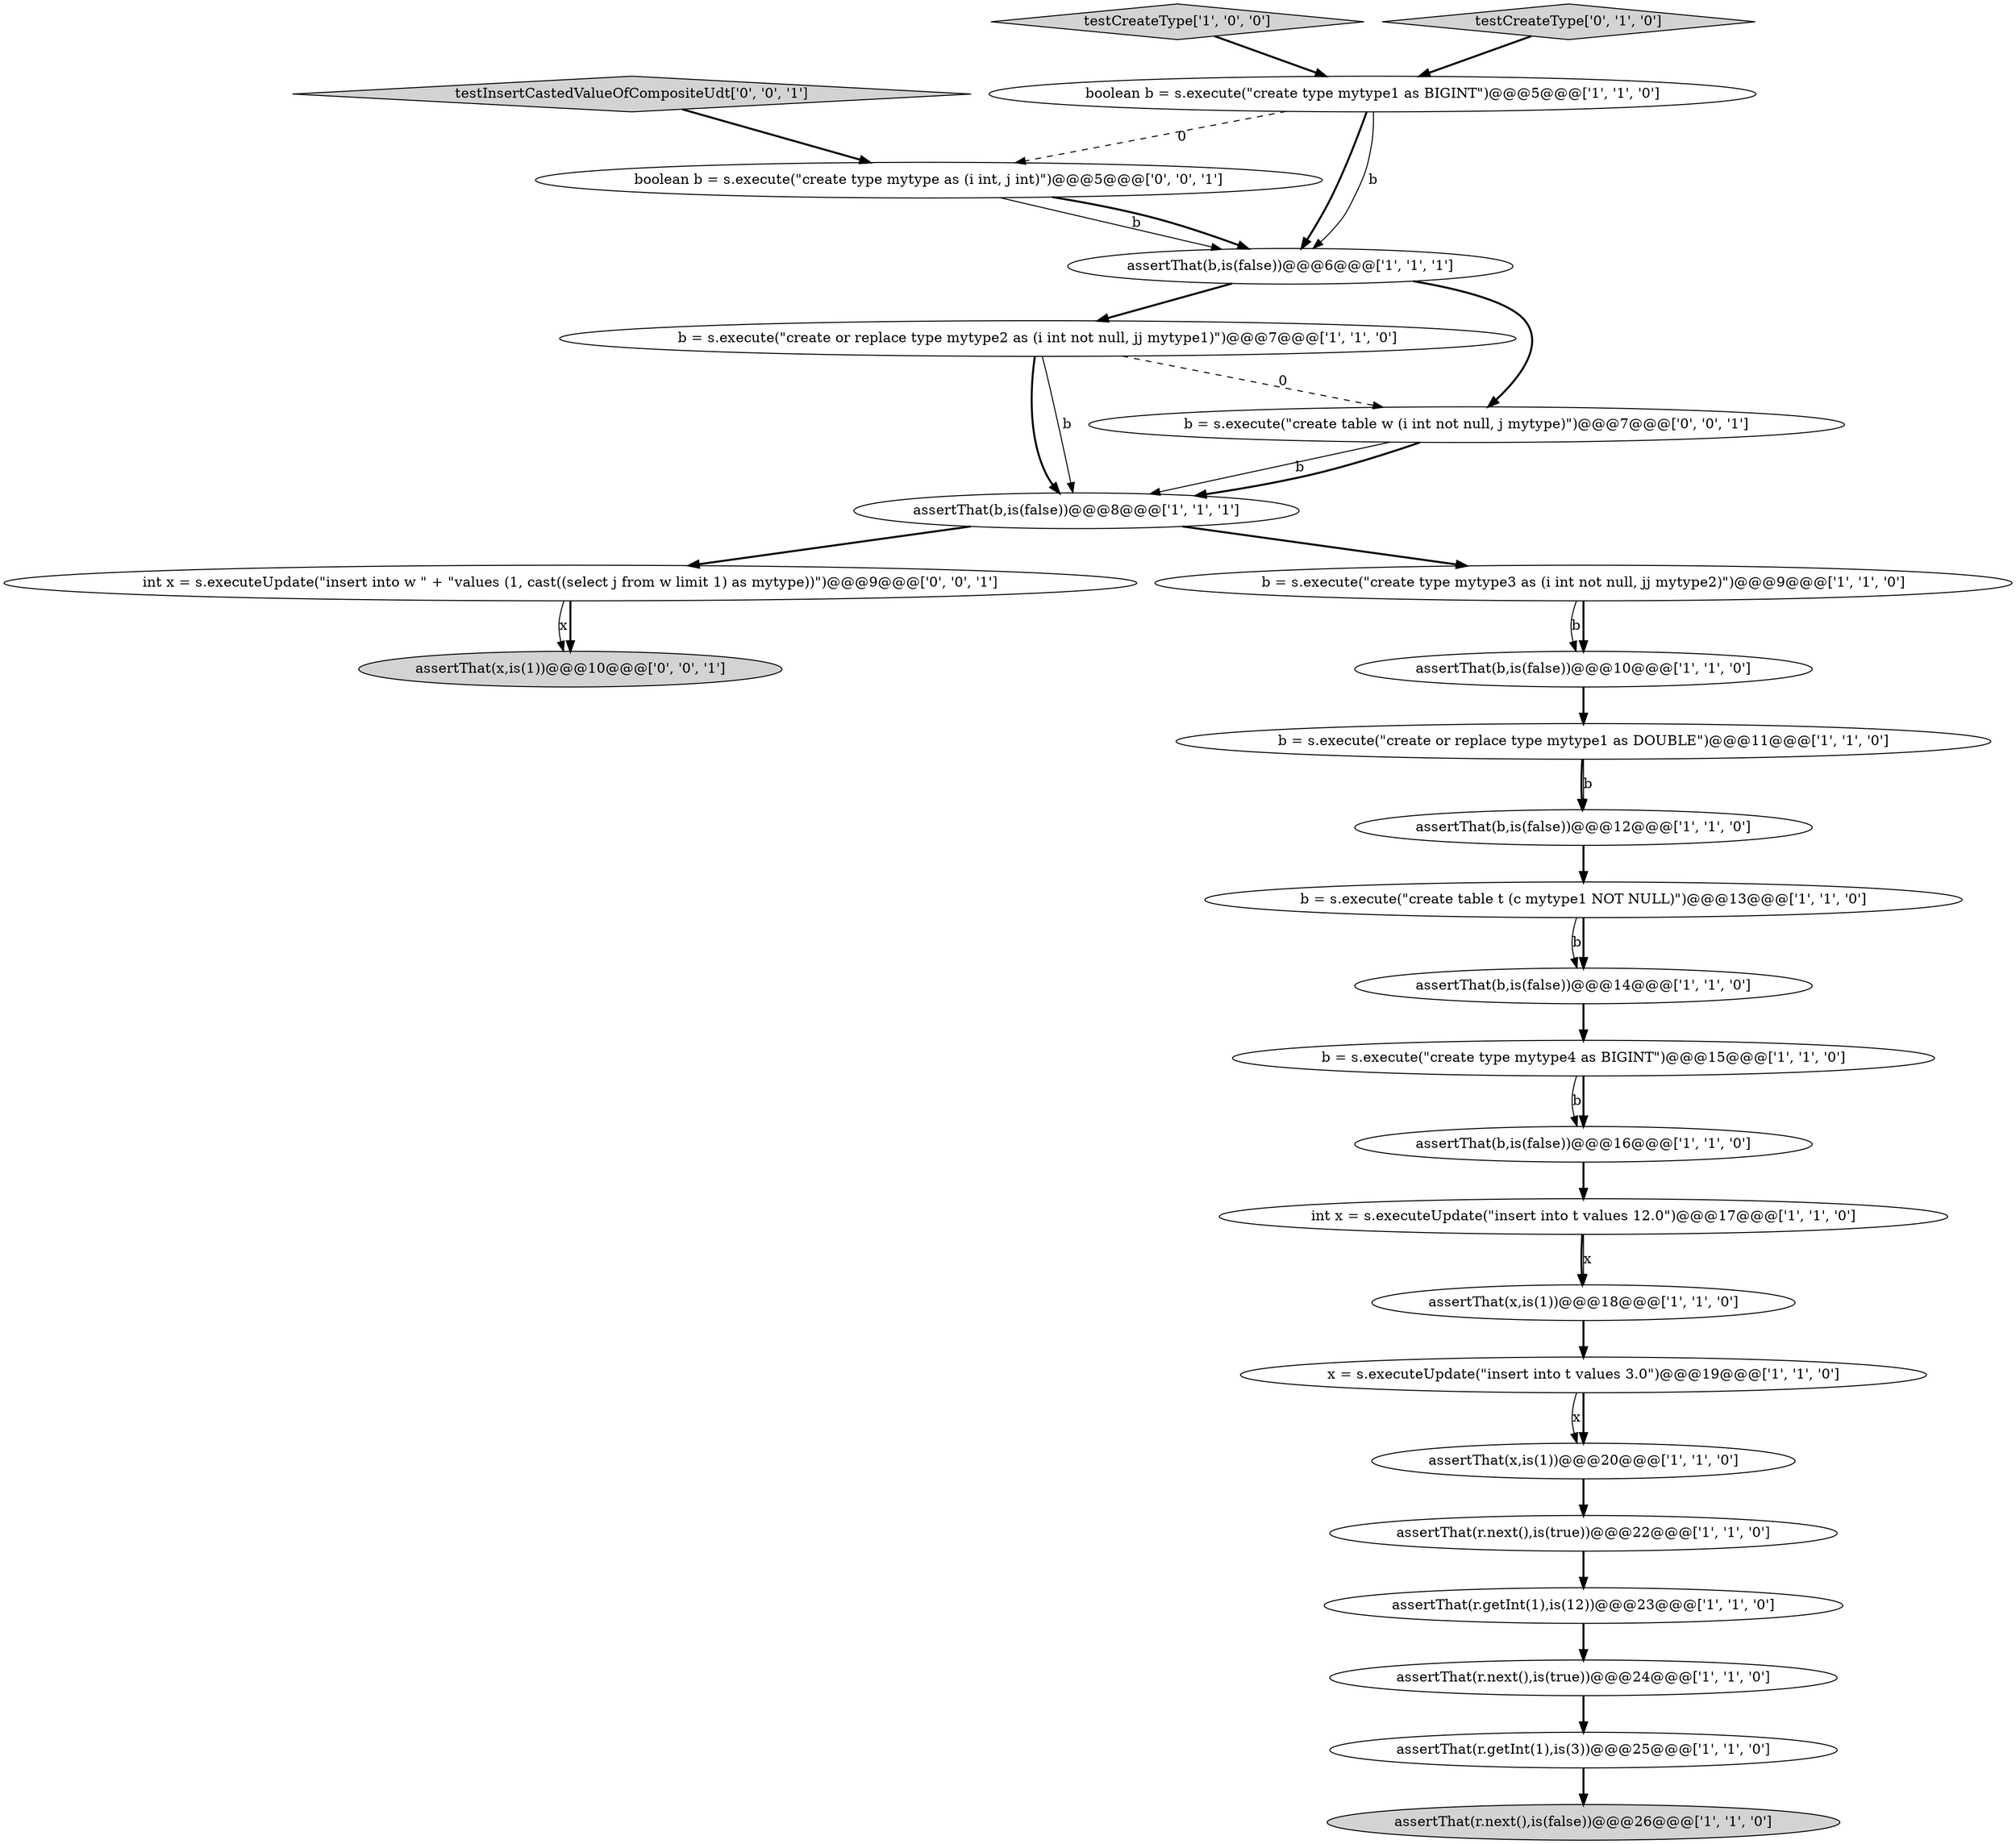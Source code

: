 digraph {
9 [style = filled, label = "assertThat(r.next(),is(false))@@@26@@@['1', '1', '0']", fillcolor = lightgray, shape = ellipse image = "AAA0AAABBB1BBB"];
5 [style = filled, label = "assertThat(b,is(false))@@@8@@@['1', '1', '1']", fillcolor = white, shape = ellipse image = "AAA0AAABBB1BBB"];
12 [style = filled, label = "b = s.execute(\"create or replace type mytype2 as (i int not null, jj mytype1)\")@@@7@@@['1', '1', '0']", fillcolor = white, shape = ellipse image = "AAA0AAABBB1BBB"];
0 [style = filled, label = "assertThat(b,is(false))@@@12@@@['1', '1', '0']", fillcolor = white, shape = ellipse image = "AAA0AAABBB1BBB"];
21 [style = filled, label = "assertThat(x,is(1))@@@18@@@['1', '1', '0']", fillcolor = white, shape = ellipse image = "AAA0AAABBB1BBB"];
6 [style = filled, label = "assertThat(b,is(false))@@@16@@@['1', '1', '0']", fillcolor = white, shape = ellipse image = "AAA0AAABBB1BBB"];
11 [style = filled, label = "int x = s.executeUpdate(\"insert into t values 12.0\")@@@17@@@['1', '1', '0']", fillcolor = white, shape = ellipse image = "AAA0AAABBB1BBB"];
17 [style = filled, label = "assertThat(b,is(false))@@@10@@@['1', '1', '0']", fillcolor = white, shape = ellipse image = "AAA0AAABBB1BBB"];
20 [style = filled, label = "x = s.executeUpdate(\"insert into t values 3.0\")@@@19@@@['1', '1', '0']", fillcolor = white, shape = ellipse image = "AAA0AAABBB1BBB"];
19 [style = filled, label = "assertThat(r.next(),is(true))@@@22@@@['1', '1', '0']", fillcolor = white, shape = ellipse image = "AAA0AAABBB1BBB"];
14 [style = filled, label = "assertThat(r.getInt(1),is(12))@@@23@@@['1', '1', '0']", fillcolor = white, shape = ellipse image = "AAA0AAABBB1BBB"];
7 [style = filled, label = "b = s.execute(\"create type mytype4 as BIGINT\")@@@15@@@['1', '1', '0']", fillcolor = white, shape = ellipse image = "AAA0AAABBB1BBB"];
4 [style = filled, label = "b = s.execute(\"create or replace type mytype1 as DOUBLE\")@@@11@@@['1', '1', '0']", fillcolor = white, shape = ellipse image = "AAA0AAABBB1BBB"];
10 [style = filled, label = "assertThat(x,is(1))@@@20@@@['1', '1', '0']", fillcolor = white, shape = ellipse image = "AAA0AAABBB1BBB"];
3 [style = filled, label = "boolean b = s.execute(\"create type mytype1 as BIGINT\")@@@5@@@['1', '1', '0']", fillcolor = white, shape = ellipse image = "AAA0AAABBB1BBB"];
8 [style = filled, label = "assertThat(r.next(),is(true))@@@24@@@['1', '1', '0']", fillcolor = white, shape = ellipse image = "AAA0AAABBB1BBB"];
27 [style = filled, label = "int x = s.executeUpdate(\"insert into w \" + \"values (1, cast((select j from w limit 1) as mytype))\")@@@9@@@['0', '0', '1']", fillcolor = white, shape = ellipse image = "AAA0AAABBB3BBB"];
23 [style = filled, label = "testInsertCastedValueOfCompositeUdt['0', '0', '1']", fillcolor = lightgray, shape = diamond image = "AAA0AAABBB3BBB"];
15 [style = filled, label = "b = s.execute(\"create type mytype3 as (i int not null, jj mytype2)\")@@@9@@@['1', '1', '0']", fillcolor = white, shape = ellipse image = "AAA0AAABBB1BBB"];
13 [style = filled, label = "testCreateType['1', '0', '0']", fillcolor = lightgray, shape = diamond image = "AAA0AAABBB1BBB"];
26 [style = filled, label = "boolean b = s.execute(\"create type mytype as (i int, j int)\")@@@5@@@['0', '0', '1']", fillcolor = white, shape = ellipse image = "AAA0AAABBB3BBB"];
25 [style = filled, label = "assertThat(x,is(1))@@@10@@@['0', '0', '1']", fillcolor = lightgray, shape = ellipse image = "AAA0AAABBB3BBB"];
2 [style = filled, label = "assertThat(b,is(false))@@@14@@@['1', '1', '0']", fillcolor = white, shape = ellipse image = "AAA0AAABBB1BBB"];
16 [style = filled, label = "assertThat(r.getInt(1),is(3))@@@25@@@['1', '1', '0']", fillcolor = white, shape = ellipse image = "AAA0AAABBB1BBB"];
22 [style = filled, label = "testCreateType['0', '1', '0']", fillcolor = lightgray, shape = diamond image = "AAA0AAABBB2BBB"];
1 [style = filled, label = "b = s.execute(\"create table t (c mytype1 NOT NULL)\")@@@13@@@['1', '1', '0']", fillcolor = white, shape = ellipse image = "AAA0AAABBB1BBB"];
18 [style = filled, label = "assertThat(b,is(false))@@@6@@@['1', '1', '1']", fillcolor = white, shape = ellipse image = "AAA0AAABBB1BBB"];
24 [style = filled, label = "b = s.execute(\"create table w (i int not null, j mytype)\")@@@7@@@['0', '0', '1']", fillcolor = white, shape = ellipse image = "AAA0AAABBB3BBB"];
20->10 [style = solid, label="x"];
8->16 [style = bold, label=""];
16->9 [style = bold, label=""];
18->24 [style = bold, label=""];
12->5 [style = bold, label=""];
3->26 [style = dashed, label="0"];
10->19 [style = bold, label=""];
11->21 [style = bold, label=""];
1->2 [style = solid, label="b"];
23->26 [style = bold, label=""];
18->12 [style = bold, label=""];
5->15 [style = bold, label=""];
15->17 [style = solid, label="b"];
12->5 [style = solid, label="b"];
24->5 [style = solid, label="b"];
27->25 [style = solid, label="x"];
24->5 [style = bold, label=""];
4->0 [style = bold, label=""];
20->10 [style = bold, label=""];
3->18 [style = bold, label=""];
22->3 [style = bold, label=""];
4->0 [style = solid, label="b"];
15->17 [style = bold, label=""];
21->20 [style = bold, label=""];
19->14 [style = bold, label=""];
13->3 [style = bold, label=""];
0->1 [style = bold, label=""];
7->6 [style = solid, label="b"];
6->11 [style = bold, label=""];
12->24 [style = dashed, label="0"];
7->6 [style = bold, label=""];
26->18 [style = solid, label="b"];
3->18 [style = solid, label="b"];
11->21 [style = solid, label="x"];
1->2 [style = bold, label=""];
14->8 [style = bold, label=""];
5->27 [style = bold, label=""];
2->7 [style = bold, label=""];
27->25 [style = bold, label=""];
17->4 [style = bold, label=""];
26->18 [style = bold, label=""];
}

